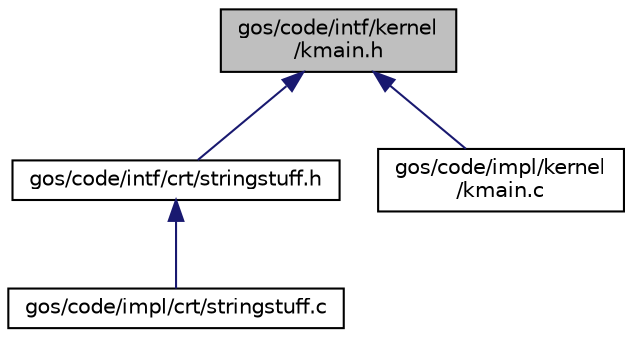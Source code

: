 digraph "gos/code/intf/kernel/kmain.h"
{
 // LATEX_PDF_SIZE
  edge [fontname="Helvetica",fontsize="10",labelfontname="Helvetica",labelfontsize="10"];
  node [fontname="Helvetica",fontsize="10",shape=record];
  Node1 [label="gos/code/intf/kernel\l/kmain.h",height=0.2,width=0.4,color="black", fillcolor="grey75", style="filled", fontcolor="black",tooltip=" "];
  Node1 -> Node2 [dir="back",color="midnightblue",fontsize="10",style="solid",fontname="Helvetica"];
  Node2 [label="gos/code/intf/crt/stringstuff.h",height=0.2,width=0.4,color="black", fillcolor="white", style="filled",URL="$stringstuff_8h.html",tooltip="Everything to do with strings."];
  Node2 -> Node3 [dir="back",color="midnightblue",fontsize="10",style="solid",fontname="Helvetica"];
  Node3 [label="gos/code/impl/crt/stringstuff.c",height=0.2,width=0.4,color="black", fillcolor="white", style="filled",URL="$stringstuff_8c.html",tooltip="Implementation of all things string!"];
  Node1 -> Node4 [dir="back",color="midnightblue",fontsize="10",style="solid",fontname="Helvetica"];
  Node4 [label="gos/code/impl/kernel\l/kmain.c",height=0.2,width=0.4,color="black", fillcolor="white", style="filled",URL="$kmain_8c.html",tooltip=" "];
}
